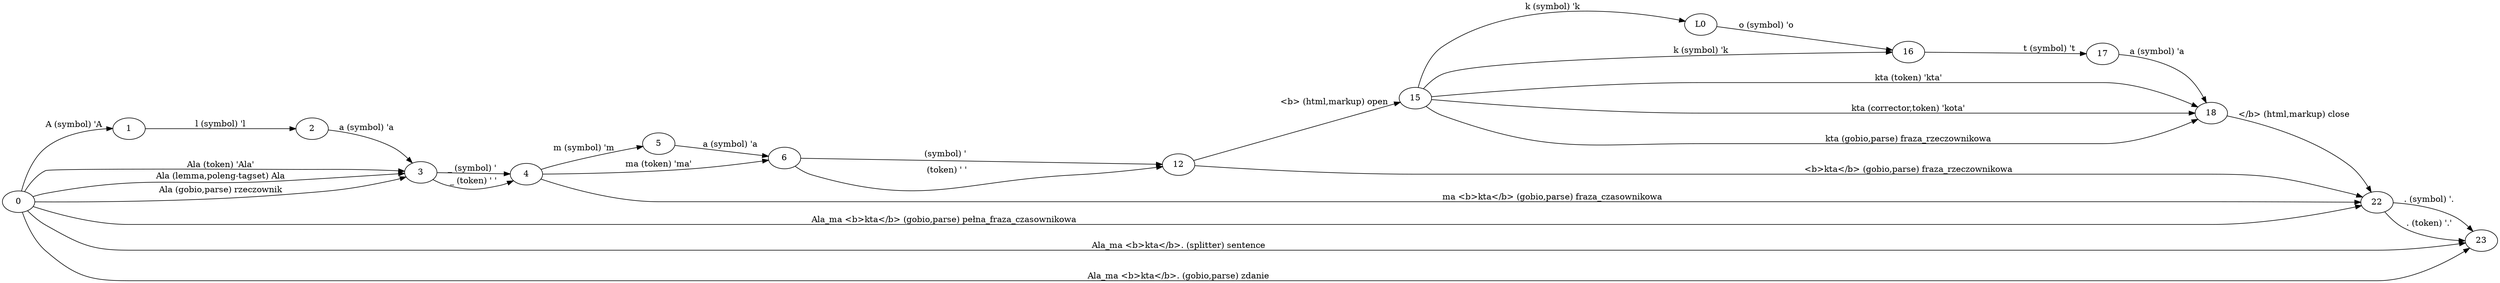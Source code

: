 digraph G {
rankdir=LR
0 -> 1 [label="A (symbol) 'A"]
1 -> 2 [label="l (symbol) 'l"]
2 -> 3 [label="a (symbol) 'a"]
0 -> 3 [label="Ala (token) 'Ala'"]
0 -> 3 [label="Ala (lemma,poleng-tagset) Ala"]
0 -> 3 [label="Ala (gobio,parse) rzeczownik"]
3 -> 4 [label="_ (symbol) ' "]
3 -> 4 [label="_ (token) ' '"]
4 -> 5 [label="m (symbol) 'm"]
5 -> 6 [label="a (symbol) 'a"]
4 -> 6 [label="ma (token) 'ma'"]
6 -> 12 [label="&nbsp; (symbol) ' "]
6 -> 12 [label="&nbsp; (token) ' '"]
12 -> 15 [label="<b> (html,markup) open"]
15 -> L0 [label="k (symbol) 'k"]
15 -> 16 [label="k (symbol) 'k"]
L0 -> 16 [label="o (symbol) 'o"]
16 -> 17 [label="t (symbol) 't"]
17 -> 18 [label="a (symbol) 'a"]
15 -> 18 [label="kta (token) 'kta'"]
15 -> 18 [label="kta (corrector,token) 'kota'"]
15 -> 18 [label="kta (gobio,parse) fraza_rzeczownikowa"]
18 -> 22 [label="</b> (html,markup) close"]
12 -> 22 [label="<b>kta</b> (gobio,parse) fraza_rzeczownikowa"]
4 -> 22 [label="ma&nbsp;<b>kta</b> (gobio,parse) fraza_czasownikowa"]
0 -> 22 [label="Ala_ma&nbsp;<b>kta</b> (gobio,parse) pełna_fraza_czasownikowa"]
22 -> 23 [label=". (symbol) '."]
22 -> 23 [label=". (token) '.'"]
0 -> 23 [label="Ala_ma&nbsp;<b>kta</b>. (splitter) sentence"]
0 -> 23 [label="Ala_ma&nbsp;<b>kta</b>. (gobio,parse) zdanie"]
}
